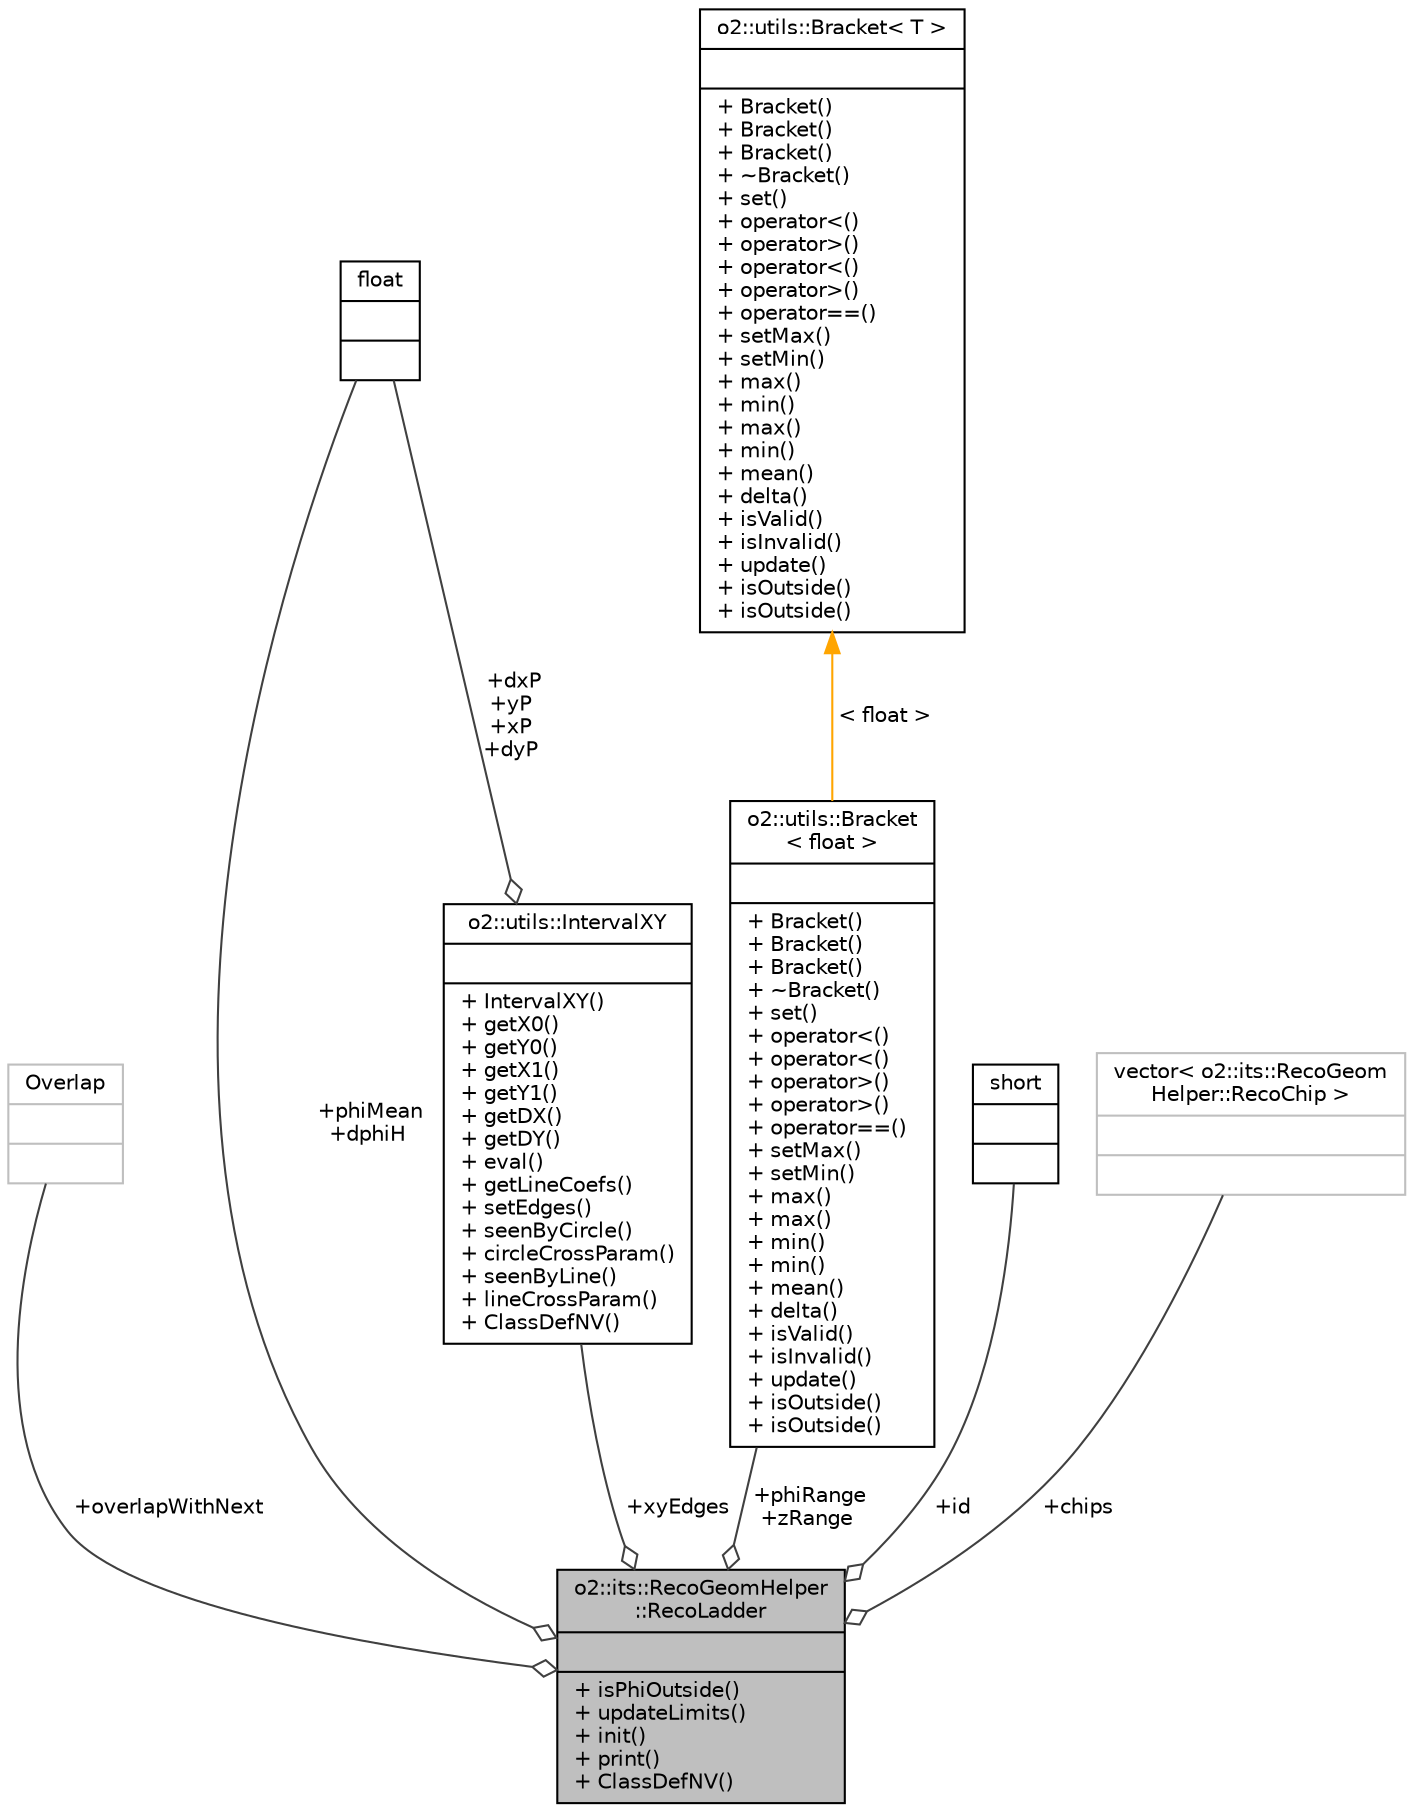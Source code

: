 digraph "o2::its::RecoGeomHelper::RecoLadder"
{
 // INTERACTIVE_SVG=YES
  bgcolor="transparent";
  edge [fontname="Helvetica",fontsize="10",labelfontname="Helvetica",labelfontsize="10"];
  node [fontname="Helvetica",fontsize="10",shape=record];
  Node1 [label="{o2::its::RecoGeomHelper\l::RecoLadder\n||+ isPhiOutside()\l+ updateLimits()\l+ init()\l+ print()\l+ ClassDefNV()\l}",height=0.2,width=0.4,color="black", fillcolor="grey75", style="filled", fontcolor="black"];
  Node2 -> Node1 [color="grey25",fontsize="10",style="solid",label=" +overlapWithNext" ,arrowhead="odiamond",fontname="Helvetica"];
  Node2 [label="{Overlap\n||}",height=0.2,width=0.4,color="grey75"];
  Node3 -> Node1 [color="grey25",fontsize="10",style="solid",label=" +phiMean\n+dphiH" ,arrowhead="odiamond",fontname="Helvetica"];
  Node3 [label="{float\n||}",height=0.2,width=0.4,color="black",URL="$d4/dc3/classfloat.html"];
  Node4 -> Node1 [color="grey25",fontsize="10",style="solid",label=" +phiRange\n+zRange" ,arrowhead="odiamond",fontname="Helvetica"];
  Node4 [label="{o2::utils::Bracket\l\< float \>\n||+ Bracket()\l+ Bracket()\l+ Bracket()\l+ ~Bracket()\l+ set()\l+ operator\<()\l+ operator\<()\l+ operator\>()\l+ operator\>()\l+ operator==()\l+ setMax()\l+ setMin()\l+ max()\l+ max()\l+ min()\l+ min()\l+ mean()\l+ delta()\l+ isValid()\l+ isInvalid()\l+ update()\l+ isOutside()\l+ isOutside()\l}",height=0.2,width=0.4,color="black",URL="$df/d6b/classo2_1_1utils_1_1Bracket.html"];
  Node5 -> Node4 [dir="back",color="orange",fontsize="10",style="solid",label=" \< float \>" ,fontname="Helvetica"];
  Node5 [label="{o2::utils::Bracket\< T \>\n||+ Bracket()\l+ Bracket()\l+ Bracket()\l+ ~Bracket()\l+ set()\l+ operator\<()\l+ operator\>()\l+ operator\<()\l+ operator\>()\l+ operator==()\l+ setMax()\l+ setMin()\l+ max()\l+ min()\l+ max()\l+ min()\l+ mean()\l+ delta()\l+ isValid()\l+ isInvalid()\l+ update()\l+ isOutside()\l+ isOutside()\l}",height=0.2,width=0.4,color="black",URL="$df/d6b/classo2_1_1utils_1_1Bracket.html"];
  Node6 -> Node1 [color="grey25",fontsize="10",style="solid",label=" +id" ,arrowhead="odiamond",fontname="Helvetica"];
  Node6 [label="{short\n||}",height=0.2,width=0.4,color="black",URL="$dc/d10/classshort.html"];
  Node7 -> Node1 [color="grey25",fontsize="10",style="solid",label=" +xyEdges" ,arrowhead="odiamond",fontname="Helvetica"];
  Node7 [label="{o2::utils::IntervalXY\n||+ IntervalXY()\l+ getX0()\l+ getY0()\l+ getX1()\l+ getY1()\l+ getDX()\l+ getDY()\l+ eval()\l+ getLineCoefs()\l+ setEdges()\l+ seenByCircle()\l+ circleCrossParam()\l+ seenByLine()\l+ lineCrossParam()\l+ ClassDefNV()\l}",height=0.2,width=0.4,color="black",URL="$d7/d30/structo2_1_1utils_1_1IntervalXY.html"];
  Node3 -> Node7 [color="grey25",fontsize="10",style="solid",label=" +dxP\n+yP\n+xP\n+dyP" ,arrowhead="odiamond",fontname="Helvetica"];
  Node8 -> Node1 [color="grey25",fontsize="10",style="solid",label=" +chips" ,arrowhead="odiamond",fontname="Helvetica"];
  Node8 [label="{vector\< o2::its::RecoGeom\lHelper::RecoChip \>\n||}",height=0.2,width=0.4,color="grey75"];
}
